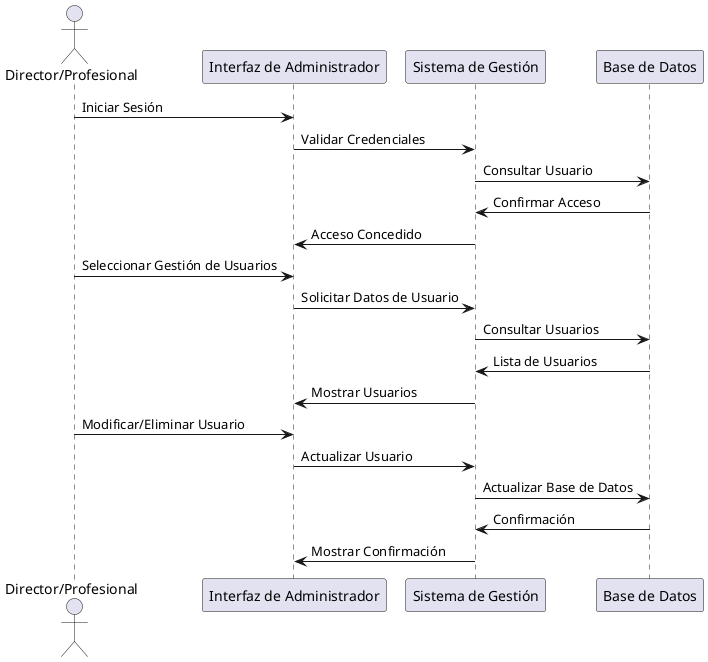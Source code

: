 @startuml
actor "Director/Profesional" as D
participant "Interfaz de Administrador" as IA
participant "Sistema de Gestión" as SG
participant "Base de Datos" as BD

D -> IA: Iniciar Sesión
IA -> SG: Validar Credenciales
SG -> BD: Consultar Usuario
BD -> SG: Confirmar Acceso
SG -> IA: Acceso Concedido
D -> IA: Seleccionar Gestión de Usuarios
IA -> SG: Solicitar Datos de Usuario
SG -> BD: Consultar Usuarios
BD -> SG: Lista de Usuarios
SG -> IA: Mostrar Usuarios
D -> IA: Modificar/Eliminar Usuario
IA -> SG: Actualizar Usuario
SG -> BD: Actualizar Base de Datos
BD -> SG: Confirmación
SG -> IA: Mostrar Confirmación
@enduml
